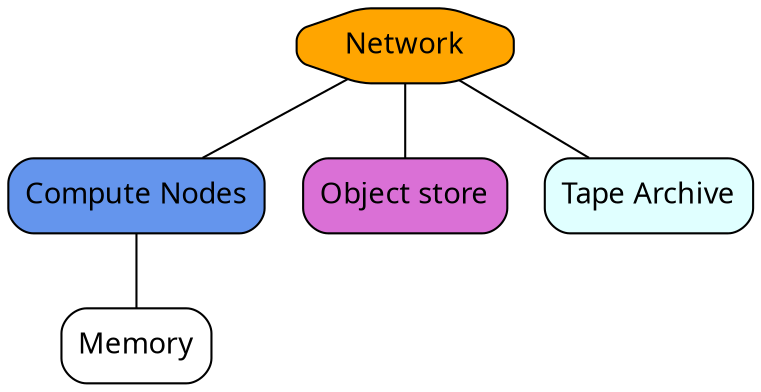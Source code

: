 graph changed {
  graph [fontname = "sans serif"];
  node [fontname = "sans serif", shape=box, style="filled, rounded"];
  edge [fontname = "sans serif"];

  {rank = same;
    compute [label="Compute Nodes", fillcolor="cornflowerblue"];
  }

  {rank = same;
    memory [label="Memory", fillcolor="white"];
  }
  compute -- memory;

  {rank = same;
    "Object store" [fillcolor="orchid"];
        archive [label="Tape Archive", fillcolor="lightcyan"];
  }

  {rank = same;
    "Network" [shape="octagon", fillcolor="orange"];
  }

  Network -- archive;
  Network -- compute;
  Network -- "Object store";
}
